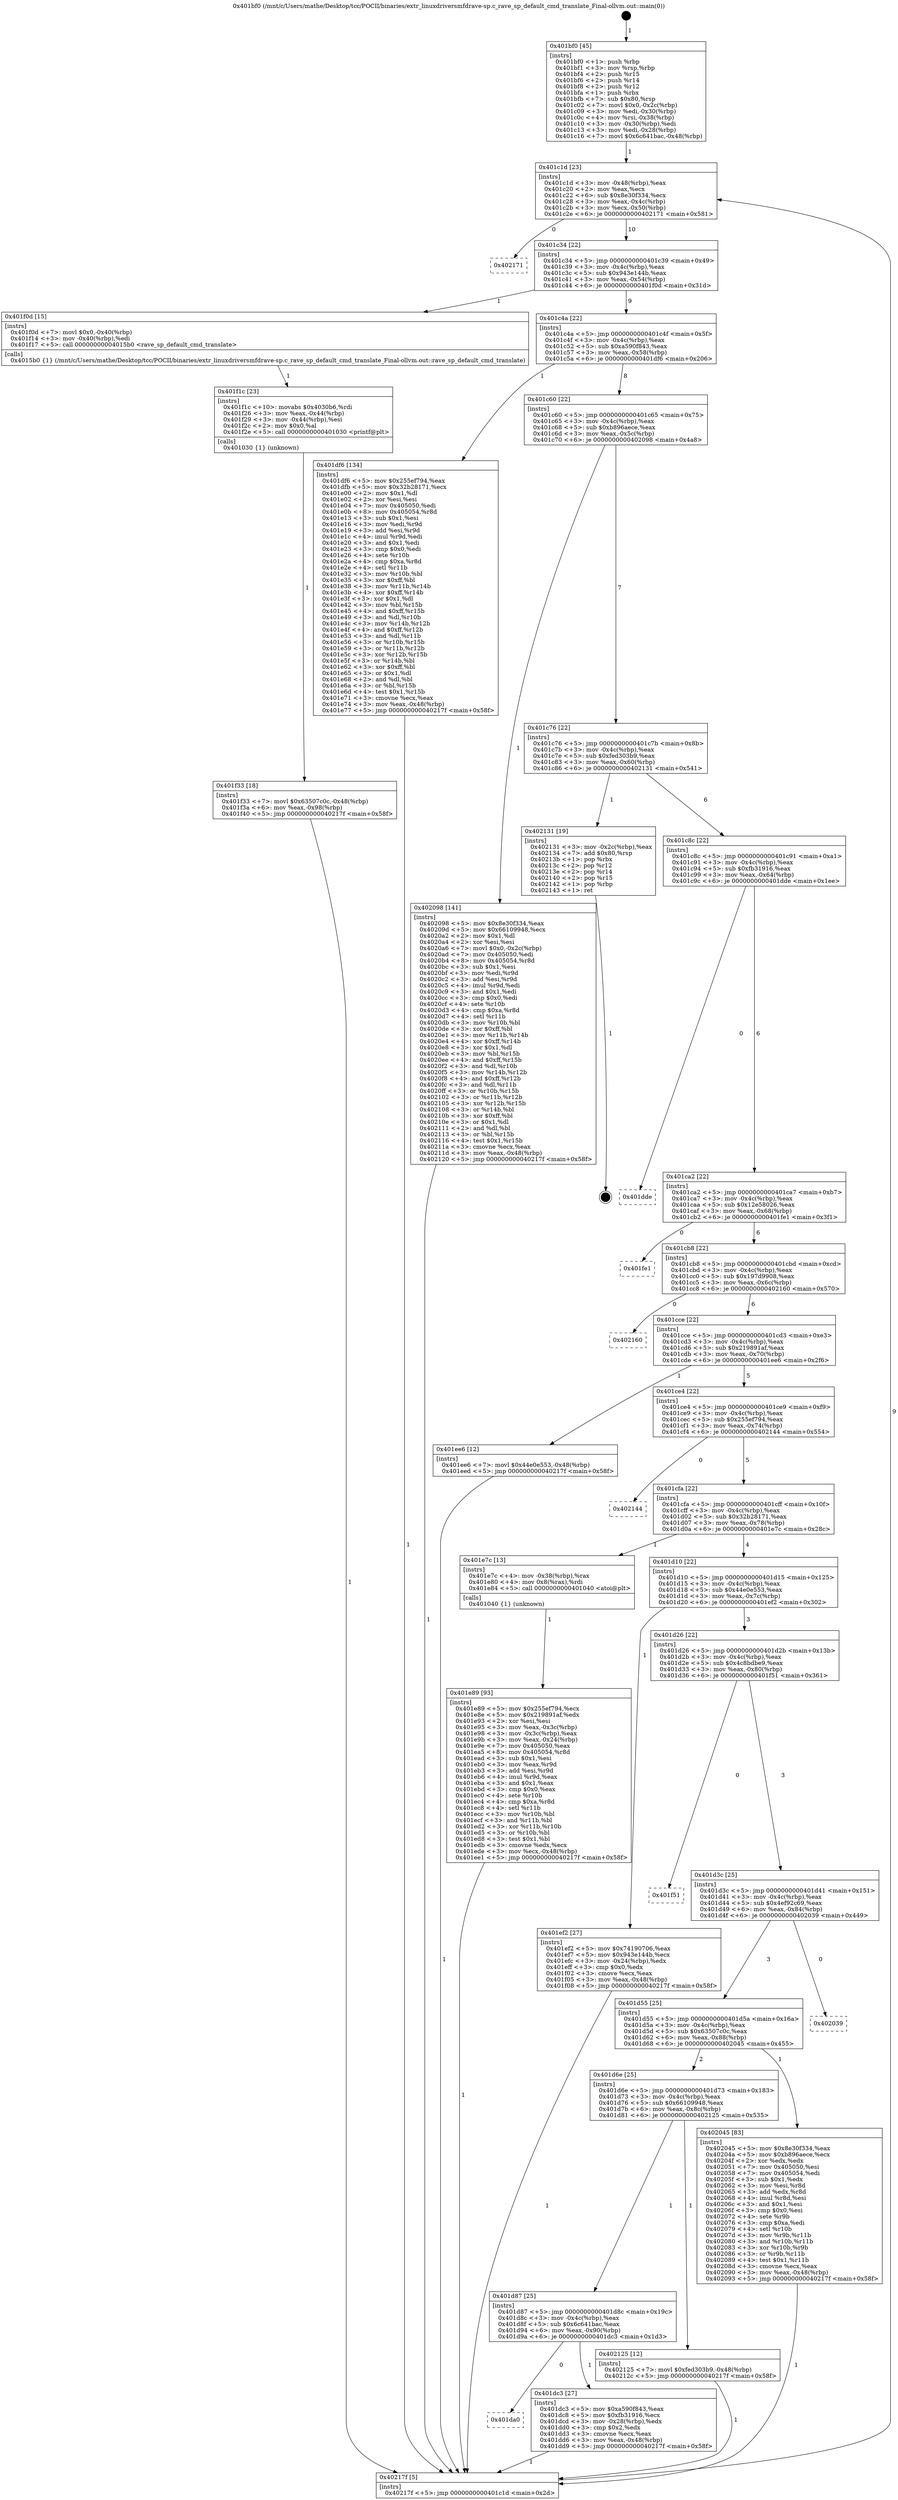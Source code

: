 digraph "0x401bf0" {
  label = "0x401bf0 (/mnt/c/Users/mathe/Desktop/tcc/POCII/binaries/extr_linuxdriversmfdrave-sp.c_rave_sp_default_cmd_translate_Final-ollvm.out::main(0))"
  labelloc = "t"
  node[shape=record]

  Entry [label="",width=0.3,height=0.3,shape=circle,fillcolor=black,style=filled]
  "0x401c1d" [label="{
     0x401c1d [23]\l
     | [instrs]\l
     &nbsp;&nbsp;0x401c1d \<+3\>: mov -0x48(%rbp),%eax\l
     &nbsp;&nbsp;0x401c20 \<+2\>: mov %eax,%ecx\l
     &nbsp;&nbsp;0x401c22 \<+6\>: sub $0x8e30f334,%ecx\l
     &nbsp;&nbsp;0x401c28 \<+3\>: mov %eax,-0x4c(%rbp)\l
     &nbsp;&nbsp;0x401c2b \<+3\>: mov %ecx,-0x50(%rbp)\l
     &nbsp;&nbsp;0x401c2e \<+6\>: je 0000000000402171 \<main+0x581\>\l
  }"]
  "0x402171" [label="{
     0x402171\l
  }", style=dashed]
  "0x401c34" [label="{
     0x401c34 [22]\l
     | [instrs]\l
     &nbsp;&nbsp;0x401c34 \<+5\>: jmp 0000000000401c39 \<main+0x49\>\l
     &nbsp;&nbsp;0x401c39 \<+3\>: mov -0x4c(%rbp),%eax\l
     &nbsp;&nbsp;0x401c3c \<+5\>: sub $0x943e144b,%eax\l
     &nbsp;&nbsp;0x401c41 \<+3\>: mov %eax,-0x54(%rbp)\l
     &nbsp;&nbsp;0x401c44 \<+6\>: je 0000000000401f0d \<main+0x31d\>\l
  }"]
  Exit [label="",width=0.3,height=0.3,shape=circle,fillcolor=black,style=filled,peripheries=2]
  "0x401f0d" [label="{
     0x401f0d [15]\l
     | [instrs]\l
     &nbsp;&nbsp;0x401f0d \<+7\>: movl $0x0,-0x40(%rbp)\l
     &nbsp;&nbsp;0x401f14 \<+3\>: mov -0x40(%rbp),%edi\l
     &nbsp;&nbsp;0x401f17 \<+5\>: call 00000000004015b0 \<rave_sp_default_cmd_translate\>\l
     | [calls]\l
     &nbsp;&nbsp;0x4015b0 \{1\} (/mnt/c/Users/mathe/Desktop/tcc/POCII/binaries/extr_linuxdriversmfdrave-sp.c_rave_sp_default_cmd_translate_Final-ollvm.out::rave_sp_default_cmd_translate)\l
  }"]
  "0x401c4a" [label="{
     0x401c4a [22]\l
     | [instrs]\l
     &nbsp;&nbsp;0x401c4a \<+5\>: jmp 0000000000401c4f \<main+0x5f\>\l
     &nbsp;&nbsp;0x401c4f \<+3\>: mov -0x4c(%rbp),%eax\l
     &nbsp;&nbsp;0x401c52 \<+5\>: sub $0xa590f843,%eax\l
     &nbsp;&nbsp;0x401c57 \<+3\>: mov %eax,-0x58(%rbp)\l
     &nbsp;&nbsp;0x401c5a \<+6\>: je 0000000000401df6 \<main+0x206\>\l
  }"]
  "0x401f33" [label="{
     0x401f33 [18]\l
     | [instrs]\l
     &nbsp;&nbsp;0x401f33 \<+7\>: movl $0x63507c0c,-0x48(%rbp)\l
     &nbsp;&nbsp;0x401f3a \<+6\>: mov %eax,-0x98(%rbp)\l
     &nbsp;&nbsp;0x401f40 \<+5\>: jmp 000000000040217f \<main+0x58f\>\l
  }"]
  "0x401df6" [label="{
     0x401df6 [134]\l
     | [instrs]\l
     &nbsp;&nbsp;0x401df6 \<+5\>: mov $0x255ef794,%eax\l
     &nbsp;&nbsp;0x401dfb \<+5\>: mov $0x32b28171,%ecx\l
     &nbsp;&nbsp;0x401e00 \<+2\>: mov $0x1,%dl\l
     &nbsp;&nbsp;0x401e02 \<+2\>: xor %esi,%esi\l
     &nbsp;&nbsp;0x401e04 \<+7\>: mov 0x405050,%edi\l
     &nbsp;&nbsp;0x401e0b \<+8\>: mov 0x405054,%r8d\l
     &nbsp;&nbsp;0x401e13 \<+3\>: sub $0x1,%esi\l
     &nbsp;&nbsp;0x401e16 \<+3\>: mov %edi,%r9d\l
     &nbsp;&nbsp;0x401e19 \<+3\>: add %esi,%r9d\l
     &nbsp;&nbsp;0x401e1c \<+4\>: imul %r9d,%edi\l
     &nbsp;&nbsp;0x401e20 \<+3\>: and $0x1,%edi\l
     &nbsp;&nbsp;0x401e23 \<+3\>: cmp $0x0,%edi\l
     &nbsp;&nbsp;0x401e26 \<+4\>: sete %r10b\l
     &nbsp;&nbsp;0x401e2a \<+4\>: cmp $0xa,%r8d\l
     &nbsp;&nbsp;0x401e2e \<+4\>: setl %r11b\l
     &nbsp;&nbsp;0x401e32 \<+3\>: mov %r10b,%bl\l
     &nbsp;&nbsp;0x401e35 \<+3\>: xor $0xff,%bl\l
     &nbsp;&nbsp;0x401e38 \<+3\>: mov %r11b,%r14b\l
     &nbsp;&nbsp;0x401e3b \<+4\>: xor $0xff,%r14b\l
     &nbsp;&nbsp;0x401e3f \<+3\>: xor $0x1,%dl\l
     &nbsp;&nbsp;0x401e42 \<+3\>: mov %bl,%r15b\l
     &nbsp;&nbsp;0x401e45 \<+4\>: and $0xff,%r15b\l
     &nbsp;&nbsp;0x401e49 \<+3\>: and %dl,%r10b\l
     &nbsp;&nbsp;0x401e4c \<+3\>: mov %r14b,%r12b\l
     &nbsp;&nbsp;0x401e4f \<+4\>: and $0xff,%r12b\l
     &nbsp;&nbsp;0x401e53 \<+3\>: and %dl,%r11b\l
     &nbsp;&nbsp;0x401e56 \<+3\>: or %r10b,%r15b\l
     &nbsp;&nbsp;0x401e59 \<+3\>: or %r11b,%r12b\l
     &nbsp;&nbsp;0x401e5c \<+3\>: xor %r12b,%r15b\l
     &nbsp;&nbsp;0x401e5f \<+3\>: or %r14b,%bl\l
     &nbsp;&nbsp;0x401e62 \<+3\>: xor $0xff,%bl\l
     &nbsp;&nbsp;0x401e65 \<+3\>: or $0x1,%dl\l
     &nbsp;&nbsp;0x401e68 \<+2\>: and %dl,%bl\l
     &nbsp;&nbsp;0x401e6a \<+3\>: or %bl,%r15b\l
     &nbsp;&nbsp;0x401e6d \<+4\>: test $0x1,%r15b\l
     &nbsp;&nbsp;0x401e71 \<+3\>: cmovne %ecx,%eax\l
     &nbsp;&nbsp;0x401e74 \<+3\>: mov %eax,-0x48(%rbp)\l
     &nbsp;&nbsp;0x401e77 \<+5\>: jmp 000000000040217f \<main+0x58f\>\l
  }"]
  "0x401c60" [label="{
     0x401c60 [22]\l
     | [instrs]\l
     &nbsp;&nbsp;0x401c60 \<+5\>: jmp 0000000000401c65 \<main+0x75\>\l
     &nbsp;&nbsp;0x401c65 \<+3\>: mov -0x4c(%rbp),%eax\l
     &nbsp;&nbsp;0x401c68 \<+5\>: sub $0xb896aece,%eax\l
     &nbsp;&nbsp;0x401c6d \<+3\>: mov %eax,-0x5c(%rbp)\l
     &nbsp;&nbsp;0x401c70 \<+6\>: je 0000000000402098 \<main+0x4a8\>\l
  }"]
  "0x401f1c" [label="{
     0x401f1c [23]\l
     | [instrs]\l
     &nbsp;&nbsp;0x401f1c \<+10\>: movabs $0x4030b6,%rdi\l
     &nbsp;&nbsp;0x401f26 \<+3\>: mov %eax,-0x44(%rbp)\l
     &nbsp;&nbsp;0x401f29 \<+3\>: mov -0x44(%rbp),%esi\l
     &nbsp;&nbsp;0x401f2c \<+2\>: mov $0x0,%al\l
     &nbsp;&nbsp;0x401f2e \<+5\>: call 0000000000401030 \<printf@plt\>\l
     | [calls]\l
     &nbsp;&nbsp;0x401030 \{1\} (unknown)\l
  }"]
  "0x402098" [label="{
     0x402098 [141]\l
     | [instrs]\l
     &nbsp;&nbsp;0x402098 \<+5\>: mov $0x8e30f334,%eax\l
     &nbsp;&nbsp;0x40209d \<+5\>: mov $0x66109948,%ecx\l
     &nbsp;&nbsp;0x4020a2 \<+2\>: mov $0x1,%dl\l
     &nbsp;&nbsp;0x4020a4 \<+2\>: xor %esi,%esi\l
     &nbsp;&nbsp;0x4020a6 \<+7\>: movl $0x0,-0x2c(%rbp)\l
     &nbsp;&nbsp;0x4020ad \<+7\>: mov 0x405050,%edi\l
     &nbsp;&nbsp;0x4020b4 \<+8\>: mov 0x405054,%r8d\l
     &nbsp;&nbsp;0x4020bc \<+3\>: sub $0x1,%esi\l
     &nbsp;&nbsp;0x4020bf \<+3\>: mov %edi,%r9d\l
     &nbsp;&nbsp;0x4020c2 \<+3\>: add %esi,%r9d\l
     &nbsp;&nbsp;0x4020c5 \<+4\>: imul %r9d,%edi\l
     &nbsp;&nbsp;0x4020c9 \<+3\>: and $0x1,%edi\l
     &nbsp;&nbsp;0x4020cc \<+3\>: cmp $0x0,%edi\l
     &nbsp;&nbsp;0x4020cf \<+4\>: sete %r10b\l
     &nbsp;&nbsp;0x4020d3 \<+4\>: cmp $0xa,%r8d\l
     &nbsp;&nbsp;0x4020d7 \<+4\>: setl %r11b\l
     &nbsp;&nbsp;0x4020db \<+3\>: mov %r10b,%bl\l
     &nbsp;&nbsp;0x4020de \<+3\>: xor $0xff,%bl\l
     &nbsp;&nbsp;0x4020e1 \<+3\>: mov %r11b,%r14b\l
     &nbsp;&nbsp;0x4020e4 \<+4\>: xor $0xff,%r14b\l
     &nbsp;&nbsp;0x4020e8 \<+3\>: xor $0x1,%dl\l
     &nbsp;&nbsp;0x4020eb \<+3\>: mov %bl,%r15b\l
     &nbsp;&nbsp;0x4020ee \<+4\>: and $0xff,%r15b\l
     &nbsp;&nbsp;0x4020f2 \<+3\>: and %dl,%r10b\l
     &nbsp;&nbsp;0x4020f5 \<+3\>: mov %r14b,%r12b\l
     &nbsp;&nbsp;0x4020f8 \<+4\>: and $0xff,%r12b\l
     &nbsp;&nbsp;0x4020fc \<+3\>: and %dl,%r11b\l
     &nbsp;&nbsp;0x4020ff \<+3\>: or %r10b,%r15b\l
     &nbsp;&nbsp;0x402102 \<+3\>: or %r11b,%r12b\l
     &nbsp;&nbsp;0x402105 \<+3\>: xor %r12b,%r15b\l
     &nbsp;&nbsp;0x402108 \<+3\>: or %r14b,%bl\l
     &nbsp;&nbsp;0x40210b \<+3\>: xor $0xff,%bl\l
     &nbsp;&nbsp;0x40210e \<+3\>: or $0x1,%dl\l
     &nbsp;&nbsp;0x402111 \<+2\>: and %dl,%bl\l
     &nbsp;&nbsp;0x402113 \<+3\>: or %bl,%r15b\l
     &nbsp;&nbsp;0x402116 \<+4\>: test $0x1,%r15b\l
     &nbsp;&nbsp;0x40211a \<+3\>: cmovne %ecx,%eax\l
     &nbsp;&nbsp;0x40211d \<+3\>: mov %eax,-0x48(%rbp)\l
     &nbsp;&nbsp;0x402120 \<+5\>: jmp 000000000040217f \<main+0x58f\>\l
  }"]
  "0x401c76" [label="{
     0x401c76 [22]\l
     | [instrs]\l
     &nbsp;&nbsp;0x401c76 \<+5\>: jmp 0000000000401c7b \<main+0x8b\>\l
     &nbsp;&nbsp;0x401c7b \<+3\>: mov -0x4c(%rbp),%eax\l
     &nbsp;&nbsp;0x401c7e \<+5\>: sub $0xfed303b9,%eax\l
     &nbsp;&nbsp;0x401c83 \<+3\>: mov %eax,-0x60(%rbp)\l
     &nbsp;&nbsp;0x401c86 \<+6\>: je 0000000000402131 \<main+0x541\>\l
  }"]
  "0x401e89" [label="{
     0x401e89 [93]\l
     | [instrs]\l
     &nbsp;&nbsp;0x401e89 \<+5\>: mov $0x255ef794,%ecx\l
     &nbsp;&nbsp;0x401e8e \<+5\>: mov $0x219891af,%edx\l
     &nbsp;&nbsp;0x401e93 \<+2\>: xor %esi,%esi\l
     &nbsp;&nbsp;0x401e95 \<+3\>: mov %eax,-0x3c(%rbp)\l
     &nbsp;&nbsp;0x401e98 \<+3\>: mov -0x3c(%rbp),%eax\l
     &nbsp;&nbsp;0x401e9b \<+3\>: mov %eax,-0x24(%rbp)\l
     &nbsp;&nbsp;0x401e9e \<+7\>: mov 0x405050,%eax\l
     &nbsp;&nbsp;0x401ea5 \<+8\>: mov 0x405054,%r8d\l
     &nbsp;&nbsp;0x401ead \<+3\>: sub $0x1,%esi\l
     &nbsp;&nbsp;0x401eb0 \<+3\>: mov %eax,%r9d\l
     &nbsp;&nbsp;0x401eb3 \<+3\>: add %esi,%r9d\l
     &nbsp;&nbsp;0x401eb6 \<+4\>: imul %r9d,%eax\l
     &nbsp;&nbsp;0x401eba \<+3\>: and $0x1,%eax\l
     &nbsp;&nbsp;0x401ebd \<+3\>: cmp $0x0,%eax\l
     &nbsp;&nbsp;0x401ec0 \<+4\>: sete %r10b\l
     &nbsp;&nbsp;0x401ec4 \<+4\>: cmp $0xa,%r8d\l
     &nbsp;&nbsp;0x401ec8 \<+4\>: setl %r11b\l
     &nbsp;&nbsp;0x401ecc \<+3\>: mov %r10b,%bl\l
     &nbsp;&nbsp;0x401ecf \<+3\>: and %r11b,%bl\l
     &nbsp;&nbsp;0x401ed2 \<+3\>: xor %r11b,%r10b\l
     &nbsp;&nbsp;0x401ed5 \<+3\>: or %r10b,%bl\l
     &nbsp;&nbsp;0x401ed8 \<+3\>: test $0x1,%bl\l
     &nbsp;&nbsp;0x401edb \<+3\>: cmovne %edx,%ecx\l
     &nbsp;&nbsp;0x401ede \<+3\>: mov %ecx,-0x48(%rbp)\l
     &nbsp;&nbsp;0x401ee1 \<+5\>: jmp 000000000040217f \<main+0x58f\>\l
  }"]
  "0x402131" [label="{
     0x402131 [19]\l
     | [instrs]\l
     &nbsp;&nbsp;0x402131 \<+3\>: mov -0x2c(%rbp),%eax\l
     &nbsp;&nbsp;0x402134 \<+7\>: add $0x80,%rsp\l
     &nbsp;&nbsp;0x40213b \<+1\>: pop %rbx\l
     &nbsp;&nbsp;0x40213c \<+2\>: pop %r12\l
     &nbsp;&nbsp;0x40213e \<+2\>: pop %r14\l
     &nbsp;&nbsp;0x402140 \<+2\>: pop %r15\l
     &nbsp;&nbsp;0x402142 \<+1\>: pop %rbp\l
     &nbsp;&nbsp;0x402143 \<+1\>: ret\l
  }"]
  "0x401c8c" [label="{
     0x401c8c [22]\l
     | [instrs]\l
     &nbsp;&nbsp;0x401c8c \<+5\>: jmp 0000000000401c91 \<main+0xa1\>\l
     &nbsp;&nbsp;0x401c91 \<+3\>: mov -0x4c(%rbp),%eax\l
     &nbsp;&nbsp;0x401c94 \<+5\>: sub $0xfb31916,%eax\l
     &nbsp;&nbsp;0x401c99 \<+3\>: mov %eax,-0x64(%rbp)\l
     &nbsp;&nbsp;0x401c9c \<+6\>: je 0000000000401dde \<main+0x1ee\>\l
  }"]
  "0x401bf0" [label="{
     0x401bf0 [45]\l
     | [instrs]\l
     &nbsp;&nbsp;0x401bf0 \<+1\>: push %rbp\l
     &nbsp;&nbsp;0x401bf1 \<+3\>: mov %rsp,%rbp\l
     &nbsp;&nbsp;0x401bf4 \<+2\>: push %r15\l
     &nbsp;&nbsp;0x401bf6 \<+2\>: push %r14\l
     &nbsp;&nbsp;0x401bf8 \<+2\>: push %r12\l
     &nbsp;&nbsp;0x401bfa \<+1\>: push %rbx\l
     &nbsp;&nbsp;0x401bfb \<+7\>: sub $0x80,%rsp\l
     &nbsp;&nbsp;0x401c02 \<+7\>: movl $0x0,-0x2c(%rbp)\l
     &nbsp;&nbsp;0x401c09 \<+3\>: mov %edi,-0x30(%rbp)\l
     &nbsp;&nbsp;0x401c0c \<+4\>: mov %rsi,-0x38(%rbp)\l
     &nbsp;&nbsp;0x401c10 \<+3\>: mov -0x30(%rbp),%edi\l
     &nbsp;&nbsp;0x401c13 \<+3\>: mov %edi,-0x28(%rbp)\l
     &nbsp;&nbsp;0x401c16 \<+7\>: movl $0x6c641bac,-0x48(%rbp)\l
  }"]
  "0x401dde" [label="{
     0x401dde\l
  }", style=dashed]
  "0x401ca2" [label="{
     0x401ca2 [22]\l
     | [instrs]\l
     &nbsp;&nbsp;0x401ca2 \<+5\>: jmp 0000000000401ca7 \<main+0xb7\>\l
     &nbsp;&nbsp;0x401ca7 \<+3\>: mov -0x4c(%rbp),%eax\l
     &nbsp;&nbsp;0x401caa \<+5\>: sub $0x12e58026,%eax\l
     &nbsp;&nbsp;0x401caf \<+3\>: mov %eax,-0x68(%rbp)\l
     &nbsp;&nbsp;0x401cb2 \<+6\>: je 0000000000401fe1 \<main+0x3f1\>\l
  }"]
  "0x40217f" [label="{
     0x40217f [5]\l
     | [instrs]\l
     &nbsp;&nbsp;0x40217f \<+5\>: jmp 0000000000401c1d \<main+0x2d\>\l
  }"]
  "0x401fe1" [label="{
     0x401fe1\l
  }", style=dashed]
  "0x401cb8" [label="{
     0x401cb8 [22]\l
     | [instrs]\l
     &nbsp;&nbsp;0x401cb8 \<+5\>: jmp 0000000000401cbd \<main+0xcd\>\l
     &nbsp;&nbsp;0x401cbd \<+3\>: mov -0x4c(%rbp),%eax\l
     &nbsp;&nbsp;0x401cc0 \<+5\>: sub $0x197d9908,%eax\l
     &nbsp;&nbsp;0x401cc5 \<+3\>: mov %eax,-0x6c(%rbp)\l
     &nbsp;&nbsp;0x401cc8 \<+6\>: je 0000000000402160 \<main+0x570\>\l
  }"]
  "0x401da0" [label="{
     0x401da0\l
  }", style=dashed]
  "0x402160" [label="{
     0x402160\l
  }", style=dashed]
  "0x401cce" [label="{
     0x401cce [22]\l
     | [instrs]\l
     &nbsp;&nbsp;0x401cce \<+5\>: jmp 0000000000401cd3 \<main+0xe3\>\l
     &nbsp;&nbsp;0x401cd3 \<+3\>: mov -0x4c(%rbp),%eax\l
     &nbsp;&nbsp;0x401cd6 \<+5\>: sub $0x219891af,%eax\l
     &nbsp;&nbsp;0x401cdb \<+3\>: mov %eax,-0x70(%rbp)\l
     &nbsp;&nbsp;0x401cde \<+6\>: je 0000000000401ee6 \<main+0x2f6\>\l
  }"]
  "0x401dc3" [label="{
     0x401dc3 [27]\l
     | [instrs]\l
     &nbsp;&nbsp;0x401dc3 \<+5\>: mov $0xa590f843,%eax\l
     &nbsp;&nbsp;0x401dc8 \<+5\>: mov $0xfb31916,%ecx\l
     &nbsp;&nbsp;0x401dcd \<+3\>: mov -0x28(%rbp),%edx\l
     &nbsp;&nbsp;0x401dd0 \<+3\>: cmp $0x2,%edx\l
     &nbsp;&nbsp;0x401dd3 \<+3\>: cmovne %ecx,%eax\l
     &nbsp;&nbsp;0x401dd6 \<+3\>: mov %eax,-0x48(%rbp)\l
     &nbsp;&nbsp;0x401dd9 \<+5\>: jmp 000000000040217f \<main+0x58f\>\l
  }"]
  "0x401ee6" [label="{
     0x401ee6 [12]\l
     | [instrs]\l
     &nbsp;&nbsp;0x401ee6 \<+7\>: movl $0x44e0e553,-0x48(%rbp)\l
     &nbsp;&nbsp;0x401eed \<+5\>: jmp 000000000040217f \<main+0x58f\>\l
  }"]
  "0x401ce4" [label="{
     0x401ce4 [22]\l
     | [instrs]\l
     &nbsp;&nbsp;0x401ce4 \<+5\>: jmp 0000000000401ce9 \<main+0xf9\>\l
     &nbsp;&nbsp;0x401ce9 \<+3\>: mov -0x4c(%rbp),%eax\l
     &nbsp;&nbsp;0x401cec \<+5\>: sub $0x255ef794,%eax\l
     &nbsp;&nbsp;0x401cf1 \<+3\>: mov %eax,-0x74(%rbp)\l
     &nbsp;&nbsp;0x401cf4 \<+6\>: je 0000000000402144 \<main+0x554\>\l
  }"]
  "0x401d87" [label="{
     0x401d87 [25]\l
     | [instrs]\l
     &nbsp;&nbsp;0x401d87 \<+5\>: jmp 0000000000401d8c \<main+0x19c\>\l
     &nbsp;&nbsp;0x401d8c \<+3\>: mov -0x4c(%rbp),%eax\l
     &nbsp;&nbsp;0x401d8f \<+5\>: sub $0x6c641bac,%eax\l
     &nbsp;&nbsp;0x401d94 \<+6\>: mov %eax,-0x90(%rbp)\l
     &nbsp;&nbsp;0x401d9a \<+6\>: je 0000000000401dc3 \<main+0x1d3\>\l
  }"]
  "0x402144" [label="{
     0x402144\l
  }", style=dashed]
  "0x401cfa" [label="{
     0x401cfa [22]\l
     | [instrs]\l
     &nbsp;&nbsp;0x401cfa \<+5\>: jmp 0000000000401cff \<main+0x10f\>\l
     &nbsp;&nbsp;0x401cff \<+3\>: mov -0x4c(%rbp),%eax\l
     &nbsp;&nbsp;0x401d02 \<+5\>: sub $0x32b28171,%eax\l
     &nbsp;&nbsp;0x401d07 \<+3\>: mov %eax,-0x78(%rbp)\l
     &nbsp;&nbsp;0x401d0a \<+6\>: je 0000000000401e7c \<main+0x28c\>\l
  }"]
  "0x402125" [label="{
     0x402125 [12]\l
     | [instrs]\l
     &nbsp;&nbsp;0x402125 \<+7\>: movl $0xfed303b9,-0x48(%rbp)\l
     &nbsp;&nbsp;0x40212c \<+5\>: jmp 000000000040217f \<main+0x58f\>\l
  }"]
  "0x401e7c" [label="{
     0x401e7c [13]\l
     | [instrs]\l
     &nbsp;&nbsp;0x401e7c \<+4\>: mov -0x38(%rbp),%rax\l
     &nbsp;&nbsp;0x401e80 \<+4\>: mov 0x8(%rax),%rdi\l
     &nbsp;&nbsp;0x401e84 \<+5\>: call 0000000000401040 \<atoi@plt\>\l
     | [calls]\l
     &nbsp;&nbsp;0x401040 \{1\} (unknown)\l
  }"]
  "0x401d10" [label="{
     0x401d10 [22]\l
     | [instrs]\l
     &nbsp;&nbsp;0x401d10 \<+5\>: jmp 0000000000401d15 \<main+0x125\>\l
     &nbsp;&nbsp;0x401d15 \<+3\>: mov -0x4c(%rbp),%eax\l
     &nbsp;&nbsp;0x401d18 \<+5\>: sub $0x44e0e553,%eax\l
     &nbsp;&nbsp;0x401d1d \<+3\>: mov %eax,-0x7c(%rbp)\l
     &nbsp;&nbsp;0x401d20 \<+6\>: je 0000000000401ef2 \<main+0x302\>\l
  }"]
  "0x401d6e" [label="{
     0x401d6e [25]\l
     | [instrs]\l
     &nbsp;&nbsp;0x401d6e \<+5\>: jmp 0000000000401d73 \<main+0x183\>\l
     &nbsp;&nbsp;0x401d73 \<+3\>: mov -0x4c(%rbp),%eax\l
     &nbsp;&nbsp;0x401d76 \<+5\>: sub $0x66109948,%eax\l
     &nbsp;&nbsp;0x401d7b \<+6\>: mov %eax,-0x8c(%rbp)\l
     &nbsp;&nbsp;0x401d81 \<+6\>: je 0000000000402125 \<main+0x535\>\l
  }"]
  "0x401ef2" [label="{
     0x401ef2 [27]\l
     | [instrs]\l
     &nbsp;&nbsp;0x401ef2 \<+5\>: mov $0x74190706,%eax\l
     &nbsp;&nbsp;0x401ef7 \<+5\>: mov $0x943e144b,%ecx\l
     &nbsp;&nbsp;0x401efc \<+3\>: mov -0x24(%rbp),%edx\l
     &nbsp;&nbsp;0x401eff \<+3\>: cmp $0x0,%edx\l
     &nbsp;&nbsp;0x401f02 \<+3\>: cmove %ecx,%eax\l
     &nbsp;&nbsp;0x401f05 \<+3\>: mov %eax,-0x48(%rbp)\l
     &nbsp;&nbsp;0x401f08 \<+5\>: jmp 000000000040217f \<main+0x58f\>\l
  }"]
  "0x401d26" [label="{
     0x401d26 [22]\l
     | [instrs]\l
     &nbsp;&nbsp;0x401d26 \<+5\>: jmp 0000000000401d2b \<main+0x13b\>\l
     &nbsp;&nbsp;0x401d2b \<+3\>: mov -0x4c(%rbp),%eax\l
     &nbsp;&nbsp;0x401d2e \<+5\>: sub $0x4c8bdbe9,%eax\l
     &nbsp;&nbsp;0x401d33 \<+3\>: mov %eax,-0x80(%rbp)\l
     &nbsp;&nbsp;0x401d36 \<+6\>: je 0000000000401f51 \<main+0x361\>\l
  }"]
  "0x402045" [label="{
     0x402045 [83]\l
     | [instrs]\l
     &nbsp;&nbsp;0x402045 \<+5\>: mov $0x8e30f334,%eax\l
     &nbsp;&nbsp;0x40204a \<+5\>: mov $0xb896aece,%ecx\l
     &nbsp;&nbsp;0x40204f \<+2\>: xor %edx,%edx\l
     &nbsp;&nbsp;0x402051 \<+7\>: mov 0x405050,%esi\l
     &nbsp;&nbsp;0x402058 \<+7\>: mov 0x405054,%edi\l
     &nbsp;&nbsp;0x40205f \<+3\>: sub $0x1,%edx\l
     &nbsp;&nbsp;0x402062 \<+3\>: mov %esi,%r8d\l
     &nbsp;&nbsp;0x402065 \<+3\>: add %edx,%r8d\l
     &nbsp;&nbsp;0x402068 \<+4\>: imul %r8d,%esi\l
     &nbsp;&nbsp;0x40206c \<+3\>: and $0x1,%esi\l
     &nbsp;&nbsp;0x40206f \<+3\>: cmp $0x0,%esi\l
     &nbsp;&nbsp;0x402072 \<+4\>: sete %r9b\l
     &nbsp;&nbsp;0x402076 \<+3\>: cmp $0xa,%edi\l
     &nbsp;&nbsp;0x402079 \<+4\>: setl %r10b\l
     &nbsp;&nbsp;0x40207d \<+3\>: mov %r9b,%r11b\l
     &nbsp;&nbsp;0x402080 \<+3\>: and %r10b,%r11b\l
     &nbsp;&nbsp;0x402083 \<+3\>: xor %r10b,%r9b\l
     &nbsp;&nbsp;0x402086 \<+3\>: or %r9b,%r11b\l
     &nbsp;&nbsp;0x402089 \<+4\>: test $0x1,%r11b\l
     &nbsp;&nbsp;0x40208d \<+3\>: cmovne %ecx,%eax\l
     &nbsp;&nbsp;0x402090 \<+3\>: mov %eax,-0x48(%rbp)\l
     &nbsp;&nbsp;0x402093 \<+5\>: jmp 000000000040217f \<main+0x58f\>\l
  }"]
  "0x401f51" [label="{
     0x401f51\l
  }", style=dashed]
  "0x401d3c" [label="{
     0x401d3c [25]\l
     | [instrs]\l
     &nbsp;&nbsp;0x401d3c \<+5\>: jmp 0000000000401d41 \<main+0x151\>\l
     &nbsp;&nbsp;0x401d41 \<+3\>: mov -0x4c(%rbp),%eax\l
     &nbsp;&nbsp;0x401d44 \<+5\>: sub $0x4ef92c69,%eax\l
     &nbsp;&nbsp;0x401d49 \<+6\>: mov %eax,-0x84(%rbp)\l
     &nbsp;&nbsp;0x401d4f \<+6\>: je 0000000000402039 \<main+0x449\>\l
  }"]
  "0x401d55" [label="{
     0x401d55 [25]\l
     | [instrs]\l
     &nbsp;&nbsp;0x401d55 \<+5\>: jmp 0000000000401d5a \<main+0x16a\>\l
     &nbsp;&nbsp;0x401d5a \<+3\>: mov -0x4c(%rbp),%eax\l
     &nbsp;&nbsp;0x401d5d \<+5\>: sub $0x63507c0c,%eax\l
     &nbsp;&nbsp;0x401d62 \<+6\>: mov %eax,-0x88(%rbp)\l
     &nbsp;&nbsp;0x401d68 \<+6\>: je 0000000000402045 \<main+0x455\>\l
  }"]
  "0x402039" [label="{
     0x402039\l
  }", style=dashed]
  Entry -> "0x401bf0" [label=" 1"]
  "0x401c1d" -> "0x402171" [label=" 0"]
  "0x401c1d" -> "0x401c34" [label=" 10"]
  "0x402131" -> Exit [label=" 1"]
  "0x401c34" -> "0x401f0d" [label=" 1"]
  "0x401c34" -> "0x401c4a" [label=" 9"]
  "0x402125" -> "0x40217f" [label=" 1"]
  "0x401c4a" -> "0x401df6" [label=" 1"]
  "0x401c4a" -> "0x401c60" [label=" 8"]
  "0x402098" -> "0x40217f" [label=" 1"]
  "0x401c60" -> "0x402098" [label=" 1"]
  "0x401c60" -> "0x401c76" [label=" 7"]
  "0x402045" -> "0x40217f" [label=" 1"]
  "0x401c76" -> "0x402131" [label=" 1"]
  "0x401c76" -> "0x401c8c" [label=" 6"]
  "0x401f33" -> "0x40217f" [label=" 1"]
  "0x401c8c" -> "0x401dde" [label=" 0"]
  "0x401c8c" -> "0x401ca2" [label=" 6"]
  "0x401f1c" -> "0x401f33" [label=" 1"]
  "0x401ca2" -> "0x401fe1" [label=" 0"]
  "0x401ca2" -> "0x401cb8" [label=" 6"]
  "0x401f0d" -> "0x401f1c" [label=" 1"]
  "0x401cb8" -> "0x402160" [label=" 0"]
  "0x401cb8" -> "0x401cce" [label=" 6"]
  "0x401ef2" -> "0x40217f" [label=" 1"]
  "0x401cce" -> "0x401ee6" [label=" 1"]
  "0x401cce" -> "0x401ce4" [label=" 5"]
  "0x401ee6" -> "0x40217f" [label=" 1"]
  "0x401ce4" -> "0x402144" [label=" 0"]
  "0x401ce4" -> "0x401cfa" [label=" 5"]
  "0x401e7c" -> "0x401e89" [label=" 1"]
  "0x401cfa" -> "0x401e7c" [label=" 1"]
  "0x401cfa" -> "0x401d10" [label=" 4"]
  "0x401df6" -> "0x40217f" [label=" 1"]
  "0x401d10" -> "0x401ef2" [label=" 1"]
  "0x401d10" -> "0x401d26" [label=" 3"]
  "0x401bf0" -> "0x401c1d" [label=" 1"]
  "0x401d26" -> "0x401f51" [label=" 0"]
  "0x401d26" -> "0x401d3c" [label=" 3"]
  "0x401dc3" -> "0x40217f" [label=" 1"]
  "0x401d3c" -> "0x402039" [label=" 0"]
  "0x401d3c" -> "0x401d55" [label=" 3"]
  "0x401d87" -> "0x401da0" [label=" 0"]
  "0x401d55" -> "0x402045" [label=" 1"]
  "0x401d55" -> "0x401d6e" [label=" 2"]
  "0x40217f" -> "0x401c1d" [label=" 9"]
  "0x401d6e" -> "0x402125" [label=" 1"]
  "0x401d6e" -> "0x401d87" [label=" 1"]
  "0x401e89" -> "0x40217f" [label=" 1"]
  "0x401d87" -> "0x401dc3" [label=" 1"]
}
